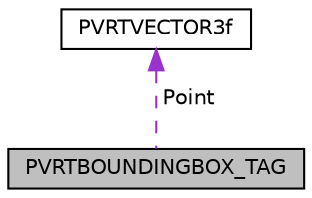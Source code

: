 digraph "PVRTBOUNDINGBOX_TAG"
{
  edge [fontname="Helvetica",fontsize="10",labelfontname="Helvetica",labelfontsize="10"];
  node [fontname="Helvetica",fontsize="10",shape=record];
  Node1 [label="PVRTBOUNDINGBOX_TAG",height=0.2,width=0.4,color="black", fillcolor="grey75", style="filled", fontcolor="black"];
  Node2 -> Node1 [dir="back",color="darkorchid3",fontsize="10",style="dashed",label=" Point" ,fontname="Helvetica"];
  Node2 [label="PVRTVECTOR3f",height=0.2,width=0.4,color="black", fillcolor="white", style="filled",URL="$struct_p_v_r_t_v_e_c_t_o_r3f.html",tooltip="3D floating point vector "];
}
